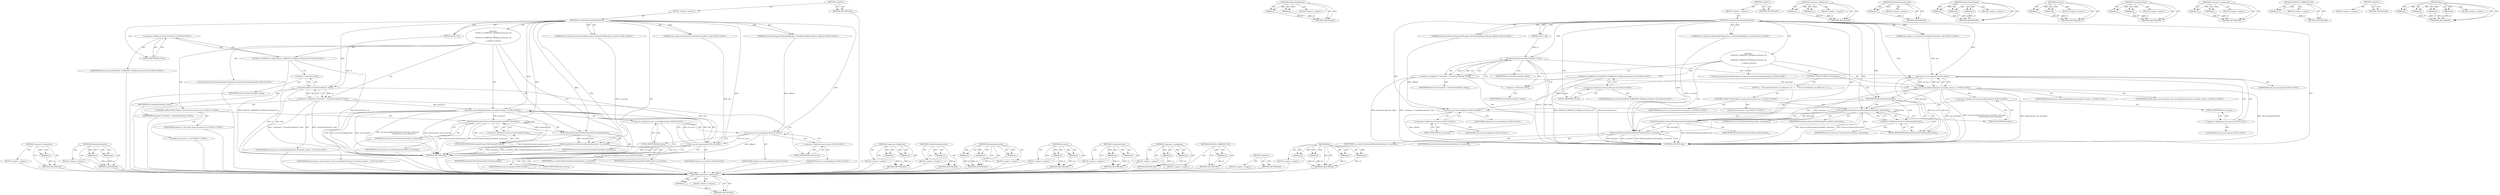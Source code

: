 digraph "Run" {
vulnerable_100 [label=<(METHOD,&lt;operator&gt;.indirection)>];
vulnerable_101 [label=<(PARAM,p1)>];
vulnerable_102 [label=<(BLOCK,&lt;empty&gt;,&lt;empty&gt;)>];
vulnerable_103 [label=<(METHOD_RETURN,ANY)>];
vulnerable_126 [label=<(METHOD,OnDownloadStarted)>];
vulnerable_127 [label=<(PARAM,p1)>];
vulnerable_128 [label=<(PARAM,p2)>];
vulnerable_129 [label=<(BLOCK,&lt;empty&gt;,&lt;empty&gt;)>];
vulnerable_130 [label=<(METHOD_RETURN,ANY)>];
vulnerable_6 [label=<(METHOD,&lt;global&gt;)<SUB>1</SUB>>];
vulnerable_7 [label=<(BLOCK,&lt;empty&gt;,&lt;empty&gt;)<SUB>1</SUB>>];
vulnerable_8 [label=<(METHOD,CreateNewDownloadItemToStart)<SUB>1</SUB>>];
vulnerable_9 [label="<(PARAM,std::unique_ptr&lt;download::DownloadCreateInfo&gt; info)<SUB>2</SUB>>"];
vulnerable_10 [label="<(PARAM,const download::DownloadUrlParameters::OnStartedCallback&amp; on_started)<SUB>3</SUB>>"];
vulnerable_11 [label="<(PARAM,download::InProgressDownloadManager::StartDownloadItemCallback callback)<SUB>4</SUB>>"];
vulnerable_12 [label=<(PARAM,uint32_t id)<SUB>5</SUB>>];
vulnerable_13 [label="<(BLOCK,{
  DCHECK_CURRENTLY_ON(BrowserThread::UI);

  ...,{
  DCHECK_CURRENTLY_ON(BrowserThread::UI);

  ...)<SUB>5</SUB>>"];
vulnerable_14 [label="<(DCHECK_CURRENTLY_ON,DCHECK_CURRENTLY_ON(BrowserThread::UI))<SUB>6</SUB>>"];
vulnerable_15 [label="<(&lt;operator&gt;.fieldAccess,BrowserThread::UI)<SUB>6</SUB>>"];
vulnerable_16 [label="<(IDENTIFIER,BrowserThread,DCHECK_CURRENTLY_ON(BrowserThread::UI))<SUB>6</SUB>>"];
vulnerable_17 [label=<(FIELD_IDENTIFIER,UI,UI)<SUB>6</SUB>>];
vulnerable_18 [label="<(LOCAL,download.DownloadItemImpl* download: download.DownloadItemImpl*)<SUB>8</SUB>>"];
vulnerable_19 [label=<(&lt;operator&gt;.assignment,* download = CreateActiveItem(id, *info))<SUB>8</SUB>>];
vulnerable_20 [label=<(IDENTIFIER,download,* download = CreateActiveItem(id, *info))<SUB>8</SUB>>];
vulnerable_21 [label=<(CreateActiveItem,CreateActiveItem(id, *info))<SUB>8</SUB>>];
vulnerable_22 [label=<(IDENTIFIER,id,CreateActiveItem(id, *info))<SUB>8</SUB>>];
vulnerable_23 [label=<(&lt;operator&gt;.indirection,*info)<SUB>8</SUB>>];
vulnerable_24 [label=<(IDENTIFIER,info,CreateActiveItem(id, *info))<SUB>8</SUB>>];
vulnerable_25 [label="<(Run,std::move(callback).Run(std::move(info), downlo...)<SUB>9</SUB>>"];
vulnerable_26 [label="<(&lt;operator&gt;.fieldAccess,std::move(callback).Run)<SUB>9</SUB>>"];
vulnerable_27 [label="<(std.move,std::move(callback))<SUB>9</SUB>>"];
vulnerable_28 [label="<(&lt;operator&gt;.fieldAccess,std::move)<SUB>9</SUB>>"];
vulnerable_29 [label="<(IDENTIFIER,std,std::move(callback))<SUB>9</SUB>>"];
vulnerable_30 [label=<(FIELD_IDENTIFIER,move,move)<SUB>9</SUB>>];
vulnerable_31 [label="<(IDENTIFIER,callback,std::move(callback))<SUB>9</SUB>>"];
vulnerable_32 [label=<(FIELD_IDENTIFIER,Run,Run)<SUB>9</SUB>>];
vulnerable_33 [label="<(std.move,std::move(info))<SUB>9</SUB>>"];
vulnerable_34 [label="<(&lt;operator&gt;.fieldAccess,std::move)<SUB>9</SUB>>"];
vulnerable_35 [label="<(IDENTIFIER,std,std::move(info))<SUB>9</SUB>>"];
vulnerable_36 [label=<(FIELD_IDENTIFIER,move,move)<SUB>9</SUB>>];
vulnerable_37 [label="<(IDENTIFIER,info,std::move(info))<SUB>9</SUB>>"];
vulnerable_38 [label="<(IDENTIFIER,download,std::move(callback).Run(std::move(info), downlo...)<SUB>9</SUB>>"];
vulnerable_39 [label="<(IDENTIFIER,should_persist_new_download_,std::move(callback).Run(std::move(info), downlo...)<SUB>10</SUB>>"];
vulnerable_40 [label="<(CONTROL_STRUCTURE,FOR,for (auto&amp; observer:observers_))<SUB>11</SUB>>"];
vulnerable_41 [label="<(IDENTIFIER,observers_,for (auto&amp; observer:observers_))<SUB>11</SUB>>"];
vulnerable_42 [label="<(LOCAL,auto observer: auto)<SUB>11</SUB>>"];
vulnerable_43 [label=<(OnDownloadCreated,observer.OnDownloadCreated(this, download))<SUB>12</SUB>>];
vulnerable_44 [label=<(&lt;operator&gt;.fieldAccess,observer.OnDownloadCreated)<SUB>12</SUB>>];
vulnerable_45 [label=<(IDENTIFIER,observer,observer.OnDownloadCreated(this, download))<SUB>12</SUB>>];
vulnerable_46 [label=<(FIELD_IDENTIFIER,OnDownloadCreated,OnDownloadCreated)<SUB>12</SUB>>];
vulnerable_47 [label=<(LITERAL,this,observer.OnDownloadCreated(this, download))<SUB>12</SUB>>];
vulnerable_48 [label=<(IDENTIFIER,download,observer.OnDownloadCreated(this, download))<SUB>12</SUB>>];
vulnerable_49 [label=<(OnNewDownloadCreated,OnNewDownloadCreated(download))<SUB>13</SUB>>];
vulnerable_50 [label=<(IDENTIFIER,download,OnNewDownloadCreated(download))<SUB>13</SUB>>];
vulnerable_51 [label=<(OnDownloadStarted,OnDownloadStarted(download, on_started))<SUB>15</SUB>>];
vulnerable_52 [label=<(IDENTIFIER,download,OnDownloadStarted(download, on_started))<SUB>15</SUB>>];
vulnerable_53 [label=<(IDENTIFIER,on_started,OnDownloadStarted(download, on_started))<SUB>15</SUB>>];
vulnerable_54 [label=<(METHOD_RETURN,void)<SUB>1</SUB>>];
vulnerable_56 [label=<(METHOD_RETURN,ANY)<SUB>1</SUB>>];
vulnerable_85 [label=<(METHOD,&lt;operator&gt;.fieldAccess)>];
vulnerable_86 [label=<(PARAM,p1)>];
vulnerable_87 [label=<(PARAM,p2)>];
vulnerable_88 [label=<(BLOCK,&lt;empty&gt;,&lt;empty&gt;)>];
vulnerable_89 [label=<(METHOD_RETURN,ANY)>];
vulnerable_122 [label=<(METHOD,OnNewDownloadCreated)>];
vulnerable_123 [label=<(PARAM,p1)>];
vulnerable_124 [label=<(BLOCK,&lt;empty&gt;,&lt;empty&gt;)>];
vulnerable_125 [label=<(METHOD_RETURN,ANY)>];
vulnerable_116 [label=<(METHOD,OnDownloadCreated)>];
vulnerable_117 [label=<(PARAM,p1)>];
vulnerable_118 [label=<(PARAM,p2)>];
vulnerable_119 [label=<(PARAM,p3)>];
vulnerable_120 [label=<(BLOCK,&lt;empty&gt;,&lt;empty&gt;)>];
vulnerable_121 [label=<(METHOD_RETURN,ANY)>];
vulnerable_111 [label=<(METHOD,std.move)>];
vulnerable_112 [label=<(PARAM,p1)>];
vulnerable_113 [label=<(PARAM,p2)>];
vulnerable_114 [label=<(BLOCK,&lt;empty&gt;,&lt;empty&gt;)>];
vulnerable_115 [label=<(METHOD_RETURN,ANY)>];
vulnerable_95 [label=<(METHOD,CreateActiveItem)>];
vulnerable_96 [label=<(PARAM,p1)>];
vulnerable_97 [label=<(PARAM,p2)>];
vulnerable_98 [label=<(BLOCK,&lt;empty&gt;,&lt;empty&gt;)>];
vulnerable_99 [label=<(METHOD_RETURN,ANY)>];
vulnerable_90 [label=<(METHOD,&lt;operator&gt;.assignment)>];
vulnerable_91 [label=<(PARAM,p1)>];
vulnerable_92 [label=<(PARAM,p2)>];
vulnerable_93 [label=<(BLOCK,&lt;empty&gt;,&lt;empty&gt;)>];
vulnerable_94 [label=<(METHOD_RETURN,ANY)>];
vulnerable_81 [label=<(METHOD,DCHECK_CURRENTLY_ON)>];
vulnerable_82 [label=<(PARAM,p1)>];
vulnerable_83 [label=<(BLOCK,&lt;empty&gt;,&lt;empty&gt;)>];
vulnerable_84 [label=<(METHOD_RETURN,ANY)>];
vulnerable_75 [label=<(METHOD,&lt;global&gt;)<SUB>1</SUB>>];
vulnerable_76 [label=<(BLOCK,&lt;empty&gt;,&lt;empty&gt;)>];
vulnerable_77 [label=<(METHOD_RETURN,ANY)>];
vulnerable_104 [label=<(METHOD,Run)>];
vulnerable_105 [label=<(PARAM,p1)>];
vulnerable_106 [label=<(PARAM,p2)>];
vulnerable_107 [label=<(PARAM,p3)>];
vulnerable_108 [label=<(PARAM,p4)>];
vulnerable_109 [label=<(BLOCK,&lt;empty&gt;,&lt;empty&gt;)>];
vulnerable_110 [label=<(METHOD_RETURN,ANY)>];
fixed_103 [label=<(METHOD,&lt;operator&gt;.indirection)>];
fixed_104 [label=<(PARAM,p1)>];
fixed_105 [label=<(BLOCK,&lt;empty&gt;,&lt;empty&gt;)>];
fixed_106 [label=<(METHOD_RETURN,ANY)>];
fixed_129 [label=<(METHOD,OnDownloadStarted)>];
fixed_130 [label=<(PARAM,p1)>];
fixed_131 [label=<(PARAM,p2)>];
fixed_132 [label=<(BLOCK,&lt;empty&gt;,&lt;empty&gt;)>];
fixed_133 [label=<(METHOD_RETURN,ANY)>];
fixed_6 [label=<(METHOD,&lt;global&gt;)<SUB>1</SUB>>];
fixed_7 [label=<(BLOCK,&lt;empty&gt;,&lt;empty&gt;)<SUB>1</SUB>>];
fixed_8 [label=<(METHOD,CreateNewDownloadItemToStart)<SUB>1</SUB>>];
fixed_9 [label="<(PARAM,std::unique_ptr&lt;download::DownloadCreateInfo&gt; info)<SUB>2</SUB>>"];
fixed_10 [label="<(PARAM,const download::DownloadUrlParameters::OnStartedCallback&amp; on_started)<SUB>3</SUB>>"];
fixed_11 [label="<(PARAM,download::InProgressDownloadManager::StartDownloadItemCallback callback)<SUB>4</SUB>>"];
fixed_12 [label=<(PARAM,uint32_t id)<SUB>5</SUB>>];
fixed_13 [label="<(BLOCK,{
  DCHECK_CURRENTLY_ON(BrowserThread::UI);

  ...,{
  DCHECK_CURRENTLY_ON(BrowserThread::UI);

  ...)<SUB>5</SUB>>"];
fixed_14 [label="<(DCHECK_CURRENTLY_ON,DCHECK_CURRENTLY_ON(BrowserThread::UI))<SUB>6</SUB>>"];
fixed_15 [label="<(&lt;operator&gt;.fieldAccess,BrowserThread::UI)<SUB>6</SUB>>"];
fixed_16 [label="<(IDENTIFIER,BrowserThread,DCHECK_CURRENTLY_ON(BrowserThread::UI))<SUB>6</SUB>>"];
fixed_17 [label=<(FIELD_IDENTIFIER,UI,UI)<SUB>6</SUB>>];
fixed_18 [label="<(LOCAL,download.DownloadItemImpl* download: download.DownloadItemImpl*)<SUB>8</SUB>>"];
fixed_19 [label=<(&lt;operator&gt;.assignment,* download = CreateActiveItem(id, *info))<SUB>8</SUB>>];
fixed_20 [label=<(IDENTIFIER,download,* download = CreateActiveItem(id, *info))<SUB>8</SUB>>];
fixed_21 [label=<(CreateActiveItem,CreateActiveItem(id, *info))<SUB>8</SUB>>];
fixed_22 [label=<(IDENTIFIER,id,CreateActiveItem(id, *info))<SUB>8</SUB>>];
fixed_23 [label=<(&lt;operator&gt;.indirection,*info)<SUB>8</SUB>>];
fixed_24 [label=<(IDENTIFIER,info,CreateActiveItem(id, *info))<SUB>8</SUB>>];
fixed_25 [label="<(Run,std::move(callback).Run(std::move(info), downlo...)<SUB>9</SUB>>"];
fixed_26 [label="<(&lt;operator&gt;.fieldAccess,std::move(callback).Run)<SUB>9</SUB>>"];
fixed_27 [label="<(std.move,std::move(callback))<SUB>9</SUB>>"];
fixed_28 [label="<(&lt;operator&gt;.fieldAccess,std::move)<SUB>9</SUB>>"];
fixed_29 [label="<(IDENTIFIER,std,std::move(callback))<SUB>9</SUB>>"];
fixed_30 [label=<(FIELD_IDENTIFIER,move,move)<SUB>9</SUB>>];
fixed_31 [label="<(IDENTIFIER,callback,std::move(callback))<SUB>9</SUB>>"];
fixed_32 [label=<(FIELD_IDENTIFIER,Run,Run)<SUB>9</SUB>>];
fixed_33 [label="<(std.move,std::move(info))<SUB>9</SUB>>"];
fixed_34 [label="<(&lt;operator&gt;.fieldAccess,std::move)<SUB>9</SUB>>"];
fixed_35 [label="<(IDENTIFIER,std,std::move(info))<SUB>9</SUB>>"];
fixed_36 [label=<(FIELD_IDENTIFIER,move,move)<SUB>9</SUB>>];
fixed_37 [label="<(IDENTIFIER,info,std::move(info))<SUB>9</SUB>>"];
fixed_38 [label="<(IDENTIFIER,download,std::move(callback).Run(std::move(info), downlo...)<SUB>9</SUB>>"];
fixed_39 [label="<(IDENTIFIER,should_persist_new_download_,std::move(callback).Run(std::move(info), downlo...)<SUB>10</SUB>>"];
fixed_40 [label=<(CONTROL_STRUCTURE,IF,if (download))<SUB>11</SUB>>];
fixed_41 [label=<(IDENTIFIER,download,if (download))<SUB>11</SUB>>];
fixed_42 [label=<(BLOCK,{
    // For new downloads, we notify here, rat...,{
    // For new downloads, we notify here, rat...)<SUB>11</SUB>>];
fixed_43 [label="<(CONTROL_STRUCTURE,FOR,for (auto&amp; observer:observers_))<SUB>15</SUB>>"];
fixed_44 [label="<(IDENTIFIER,observers_,for (auto&amp; observer:observers_))<SUB>15</SUB>>"];
fixed_45 [label="<(LOCAL,auto observer: auto)<SUB>15</SUB>>"];
fixed_46 [label=<(OnDownloadCreated,observer.OnDownloadCreated(this, download))<SUB>16</SUB>>];
fixed_47 [label=<(&lt;operator&gt;.fieldAccess,observer.OnDownloadCreated)<SUB>16</SUB>>];
fixed_48 [label=<(IDENTIFIER,observer,observer.OnDownloadCreated(this, download))<SUB>16</SUB>>];
fixed_49 [label=<(FIELD_IDENTIFIER,OnDownloadCreated,OnDownloadCreated)<SUB>16</SUB>>];
fixed_50 [label=<(LITERAL,this,observer.OnDownloadCreated(this, download))<SUB>16</SUB>>];
fixed_51 [label=<(IDENTIFIER,download,observer.OnDownloadCreated(this, download))<SUB>16</SUB>>];
fixed_52 [label=<(OnNewDownloadCreated,OnNewDownloadCreated(download))<SUB>17</SUB>>];
fixed_53 [label=<(IDENTIFIER,download,OnNewDownloadCreated(download))<SUB>17</SUB>>];
fixed_54 [label=<(OnDownloadStarted,OnDownloadStarted(download, on_started))<SUB>20</SUB>>];
fixed_55 [label=<(IDENTIFIER,download,OnDownloadStarted(download, on_started))<SUB>20</SUB>>];
fixed_56 [label=<(IDENTIFIER,on_started,OnDownloadStarted(download, on_started))<SUB>20</SUB>>];
fixed_57 [label=<(METHOD_RETURN,void)<SUB>1</SUB>>];
fixed_59 [label=<(METHOD_RETURN,ANY)<SUB>1</SUB>>];
fixed_88 [label=<(METHOD,&lt;operator&gt;.fieldAccess)>];
fixed_89 [label=<(PARAM,p1)>];
fixed_90 [label=<(PARAM,p2)>];
fixed_91 [label=<(BLOCK,&lt;empty&gt;,&lt;empty&gt;)>];
fixed_92 [label=<(METHOD_RETURN,ANY)>];
fixed_125 [label=<(METHOD,OnNewDownloadCreated)>];
fixed_126 [label=<(PARAM,p1)>];
fixed_127 [label=<(BLOCK,&lt;empty&gt;,&lt;empty&gt;)>];
fixed_128 [label=<(METHOD_RETURN,ANY)>];
fixed_119 [label=<(METHOD,OnDownloadCreated)>];
fixed_120 [label=<(PARAM,p1)>];
fixed_121 [label=<(PARAM,p2)>];
fixed_122 [label=<(PARAM,p3)>];
fixed_123 [label=<(BLOCK,&lt;empty&gt;,&lt;empty&gt;)>];
fixed_124 [label=<(METHOD_RETURN,ANY)>];
fixed_114 [label=<(METHOD,std.move)>];
fixed_115 [label=<(PARAM,p1)>];
fixed_116 [label=<(PARAM,p2)>];
fixed_117 [label=<(BLOCK,&lt;empty&gt;,&lt;empty&gt;)>];
fixed_118 [label=<(METHOD_RETURN,ANY)>];
fixed_98 [label=<(METHOD,CreateActiveItem)>];
fixed_99 [label=<(PARAM,p1)>];
fixed_100 [label=<(PARAM,p2)>];
fixed_101 [label=<(BLOCK,&lt;empty&gt;,&lt;empty&gt;)>];
fixed_102 [label=<(METHOD_RETURN,ANY)>];
fixed_93 [label=<(METHOD,&lt;operator&gt;.assignment)>];
fixed_94 [label=<(PARAM,p1)>];
fixed_95 [label=<(PARAM,p2)>];
fixed_96 [label=<(BLOCK,&lt;empty&gt;,&lt;empty&gt;)>];
fixed_97 [label=<(METHOD_RETURN,ANY)>];
fixed_84 [label=<(METHOD,DCHECK_CURRENTLY_ON)>];
fixed_85 [label=<(PARAM,p1)>];
fixed_86 [label=<(BLOCK,&lt;empty&gt;,&lt;empty&gt;)>];
fixed_87 [label=<(METHOD_RETURN,ANY)>];
fixed_78 [label=<(METHOD,&lt;global&gt;)<SUB>1</SUB>>];
fixed_79 [label=<(BLOCK,&lt;empty&gt;,&lt;empty&gt;)>];
fixed_80 [label=<(METHOD_RETURN,ANY)>];
fixed_107 [label=<(METHOD,Run)>];
fixed_108 [label=<(PARAM,p1)>];
fixed_109 [label=<(PARAM,p2)>];
fixed_110 [label=<(PARAM,p3)>];
fixed_111 [label=<(PARAM,p4)>];
fixed_112 [label=<(BLOCK,&lt;empty&gt;,&lt;empty&gt;)>];
fixed_113 [label=<(METHOD_RETURN,ANY)>];
vulnerable_100 -> vulnerable_101  [key=0, label="AST: "];
vulnerable_100 -> vulnerable_101  [key=1, label="DDG: "];
vulnerable_100 -> vulnerable_102  [key=0, label="AST: "];
vulnerable_100 -> vulnerable_103  [key=0, label="AST: "];
vulnerable_100 -> vulnerable_103  [key=1, label="CFG: "];
vulnerable_101 -> vulnerable_103  [key=0, label="DDG: p1"];
vulnerable_102 -> fixed_103  [key=0];
vulnerable_103 -> fixed_103  [key=0];
vulnerable_126 -> vulnerable_127  [key=0, label="AST: "];
vulnerable_126 -> vulnerable_127  [key=1, label="DDG: "];
vulnerable_126 -> vulnerable_129  [key=0, label="AST: "];
vulnerable_126 -> vulnerable_128  [key=0, label="AST: "];
vulnerable_126 -> vulnerable_128  [key=1, label="DDG: "];
vulnerable_126 -> vulnerable_130  [key=0, label="AST: "];
vulnerable_126 -> vulnerable_130  [key=1, label="CFG: "];
vulnerable_127 -> vulnerable_130  [key=0, label="DDG: p1"];
vulnerable_128 -> vulnerable_130  [key=0, label="DDG: p2"];
vulnerable_129 -> fixed_103  [key=0];
vulnerable_130 -> fixed_103  [key=0];
vulnerable_6 -> vulnerable_7  [key=0, label="AST: "];
vulnerable_6 -> vulnerable_56  [key=0, label="AST: "];
vulnerable_6 -> vulnerable_56  [key=1, label="CFG: "];
vulnerable_7 -> vulnerable_8  [key=0, label="AST: "];
vulnerable_8 -> vulnerable_9  [key=0, label="AST: "];
vulnerable_8 -> vulnerable_9  [key=1, label="DDG: "];
vulnerable_8 -> vulnerable_10  [key=0, label="AST: "];
vulnerable_8 -> vulnerable_10  [key=1, label="DDG: "];
vulnerable_8 -> vulnerable_11  [key=0, label="AST: "];
vulnerable_8 -> vulnerable_11  [key=1, label="DDG: "];
vulnerable_8 -> vulnerable_12  [key=0, label="AST: "];
vulnerable_8 -> vulnerable_12  [key=1, label="DDG: "];
vulnerable_8 -> vulnerable_13  [key=0, label="AST: "];
vulnerable_8 -> vulnerable_54  [key=0, label="AST: "];
vulnerable_8 -> vulnerable_17  [key=0, label="CFG: "];
vulnerable_8 -> vulnerable_25  [key=0, label="DDG: "];
vulnerable_8 -> vulnerable_49  [key=0, label="DDG: "];
vulnerable_8 -> vulnerable_51  [key=0, label="DDG: "];
vulnerable_8 -> vulnerable_21  [key=0, label="DDG: "];
vulnerable_8 -> vulnerable_33  [key=0, label="DDG: "];
vulnerable_8 -> vulnerable_43  [key=0, label="DDG: "];
vulnerable_8 -> vulnerable_27  [key=0, label="DDG: "];
vulnerable_9 -> vulnerable_33  [key=0, label="DDG: info"];
vulnerable_10 -> vulnerable_51  [key=0, label="DDG: on_started"];
vulnerable_11 -> vulnerable_27  [key=0, label="DDG: callback"];
vulnerable_12 -> vulnerable_21  [key=0, label="DDG: id"];
vulnerable_13 -> vulnerable_14  [key=0, label="AST: "];
vulnerable_13 -> vulnerable_18  [key=0, label="AST: "];
vulnerable_13 -> vulnerable_19  [key=0, label="AST: "];
vulnerable_13 -> vulnerable_25  [key=0, label="AST: "];
vulnerable_13 -> vulnerable_40  [key=0, label="AST: "];
vulnerable_13 -> vulnerable_49  [key=0, label="AST: "];
vulnerable_13 -> vulnerable_51  [key=0, label="AST: "];
vulnerable_14 -> vulnerable_15  [key=0, label="AST: "];
vulnerable_14 -> vulnerable_23  [key=0, label="CFG: "];
vulnerable_14 -> vulnerable_54  [key=0, label="DDG: BrowserThread::UI"];
vulnerable_14 -> vulnerable_54  [key=1, label="DDG: DCHECK_CURRENTLY_ON(BrowserThread::UI)"];
vulnerable_15 -> vulnerable_16  [key=0, label="AST: "];
vulnerable_15 -> vulnerable_17  [key=0, label="AST: "];
vulnerable_15 -> vulnerable_14  [key=0, label="CFG: "];
vulnerable_16 -> fixed_103  [key=0];
vulnerable_17 -> vulnerable_15  [key=0, label="CFG: "];
vulnerable_18 -> fixed_103  [key=0];
vulnerable_19 -> vulnerable_20  [key=0, label="AST: "];
vulnerable_19 -> vulnerable_21  [key=0, label="AST: "];
vulnerable_19 -> vulnerable_30  [key=0, label="CFG: "];
vulnerable_19 -> vulnerable_54  [key=0, label="DDG: CreateActiveItem(id, *info)"];
vulnerable_19 -> vulnerable_54  [key=1, label="DDG: * download = CreateActiveItem(id, *info)"];
vulnerable_19 -> vulnerable_25  [key=0, label="DDG: download"];
vulnerable_20 -> fixed_103  [key=0];
vulnerable_21 -> vulnerable_22  [key=0, label="AST: "];
vulnerable_21 -> vulnerable_23  [key=0, label="AST: "];
vulnerable_21 -> vulnerable_19  [key=0, label="CFG: "];
vulnerable_21 -> vulnerable_19  [key=1, label="DDG: id"];
vulnerable_21 -> vulnerable_19  [key=2, label="DDG: *info"];
vulnerable_21 -> vulnerable_54  [key=0, label="DDG: id"];
vulnerable_21 -> vulnerable_54  [key=1, label="DDG: *info"];
vulnerable_21 -> vulnerable_33  [key=0, label="DDG: *info"];
vulnerable_22 -> fixed_103  [key=0];
vulnerable_23 -> vulnerable_24  [key=0, label="AST: "];
vulnerable_23 -> vulnerable_21  [key=0, label="CFG: "];
vulnerable_24 -> fixed_103  [key=0];
vulnerable_25 -> vulnerable_26  [key=0, label="AST: "];
vulnerable_25 -> vulnerable_33  [key=0, label="AST: "];
vulnerable_25 -> vulnerable_38  [key=0, label="AST: "];
vulnerable_25 -> vulnerable_39  [key=0, label="AST: "];
vulnerable_25 -> vulnerable_46  [key=0, label="CFG: "];
vulnerable_25 -> vulnerable_54  [key=0, label="DDG: std::move(callback).Run"];
vulnerable_25 -> vulnerable_54  [key=1, label="DDG: std::move(info)"];
vulnerable_25 -> vulnerable_54  [key=2, label="DDG: std::move(callback).Run(std::move(info), download,
                           should_persist_new_download_)"];
vulnerable_25 -> vulnerable_54  [key=3, label="DDG: should_persist_new_download_"];
vulnerable_25 -> vulnerable_43  [key=0, label="DDG: download"];
vulnerable_26 -> vulnerable_27  [key=0, label="AST: "];
vulnerable_26 -> vulnerable_32  [key=0, label="AST: "];
vulnerable_26 -> vulnerable_36  [key=0, label="CFG: "];
vulnerable_27 -> vulnerable_28  [key=0, label="AST: "];
vulnerable_27 -> vulnerable_31  [key=0, label="AST: "];
vulnerable_27 -> vulnerable_32  [key=0, label="CFG: "];
vulnerable_27 -> vulnerable_54  [key=0, label="DDG: callback"];
vulnerable_27 -> vulnerable_33  [key=0, label="DDG: std::move"];
vulnerable_28 -> vulnerable_29  [key=0, label="AST: "];
vulnerable_28 -> vulnerable_30  [key=0, label="AST: "];
vulnerable_28 -> vulnerable_27  [key=0, label="CFG: "];
vulnerable_29 -> fixed_103  [key=0];
vulnerable_30 -> vulnerable_28  [key=0, label="CFG: "];
vulnerable_31 -> fixed_103  [key=0];
vulnerable_32 -> vulnerable_26  [key=0, label="CFG: "];
vulnerable_33 -> vulnerable_34  [key=0, label="AST: "];
vulnerable_33 -> vulnerable_37  [key=0, label="AST: "];
vulnerable_33 -> vulnerable_25  [key=0, label="CFG: "];
vulnerable_33 -> vulnerable_25  [key=1, label="DDG: std::move"];
vulnerable_33 -> vulnerable_25  [key=2, label="DDG: info"];
vulnerable_33 -> vulnerable_54  [key=0, label="DDG: std::move"];
vulnerable_33 -> vulnerable_54  [key=1, label="DDG: info"];
vulnerable_34 -> vulnerable_35  [key=0, label="AST: "];
vulnerable_34 -> vulnerable_36  [key=0, label="AST: "];
vulnerable_34 -> vulnerable_33  [key=0, label="CFG: "];
vulnerable_35 -> fixed_103  [key=0];
vulnerable_36 -> vulnerable_34  [key=0, label="CFG: "];
vulnerable_37 -> fixed_103  [key=0];
vulnerable_38 -> fixed_103  [key=0];
vulnerable_39 -> fixed_103  [key=0];
vulnerable_40 -> vulnerable_41  [key=0, label="AST: "];
vulnerable_40 -> vulnerable_42  [key=0, label="AST: "];
vulnerable_40 -> vulnerable_43  [key=0, label="AST: "];
vulnerable_41 -> fixed_103  [key=0];
vulnerable_42 -> fixed_103  [key=0];
vulnerable_43 -> vulnerable_44  [key=0, label="AST: "];
vulnerable_43 -> vulnerable_44  [key=1, label="CDG: "];
vulnerable_43 -> vulnerable_47  [key=0, label="AST: "];
vulnerable_43 -> vulnerable_48  [key=0, label="AST: "];
vulnerable_43 -> vulnerable_46  [key=0, label="CFG: "];
vulnerable_43 -> vulnerable_46  [key=1, label="CDG: "];
vulnerable_43 -> vulnerable_49  [key=0, label="CFG: "];
vulnerable_43 -> vulnerable_49  [key=1, label="DDG: download"];
vulnerable_43 -> vulnerable_54  [key=0, label="DDG: observer.OnDownloadCreated"];
vulnerable_43 -> vulnerable_54  [key=1, label="DDG: observer.OnDownloadCreated(this, download)"];
vulnerable_43 -> vulnerable_43  [key=0, label="CDG: "];
vulnerable_44 -> vulnerable_45  [key=0, label="AST: "];
vulnerable_44 -> vulnerable_46  [key=0, label="AST: "];
vulnerable_44 -> vulnerable_43  [key=0, label="CFG: "];
vulnerable_45 -> fixed_103  [key=0];
vulnerable_46 -> vulnerable_44  [key=0, label="CFG: "];
vulnerable_47 -> fixed_103  [key=0];
vulnerable_48 -> fixed_103  [key=0];
vulnerable_49 -> vulnerable_50  [key=0, label="AST: "];
vulnerable_49 -> vulnerable_51  [key=0, label="CFG: "];
vulnerable_49 -> vulnerable_51  [key=1, label="DDG: download"];
vulnerable_49 -> vulnerable_54  [key=0, label="DDG: OnNewDownloadCreated(download)"];
vulnerable_50 -> fixed_103  [key=0];
vulnerable_51 -> vulnerable_52  [key=0, label="AST: "];
vulnerable_51 -> vulnerable_53  [key=0, label="AST: "];
vulnerable_51 -> vulnerable_54  [key=0, label="CFG: "];
vulnerable_51 -> vulnerable_54  [key=1, label="DDG: download"];
vulnerable_51 -> vulnerable_54  [key=2, label="DDG: on_started"];
vulnerable_51 -> vulnerable_54  [key=3, label="DDG: OnDownloadStarted(download, on_started)"];
vulnerable_52 -> fixed_103  [key=0];
vulnerable_53 -> fixed_103  [key=0];
vulnerable_54 -> fixed_103  [key=0];
vulnerable_56 -> fixed_103  [key=0];
vulnerable_85 -> vulnerable_86  [key=0, label="AST: "];
vulnerable_85 -> vulnerable_86  [key=1, label="DDG: "];
vulnerable_85 -> vulnerable_88  [key=0, label="AST: "];
vulnerable_85 -> vulnerable_87  [key=0, label="AST: "];
vulnerable_85 -> vulnerable_87  [key=1, label="DDG: "];
vulnerable_85 -> vulnerable_89  [key=0, label="AST: "];
vulnerable_85 -> vulnerable_89  [key=1, label="CFG: "];
vulnerable_86 -> vulnerable_89  [key=0, label="DDG: p1"];
vulnerable_87 -> vulnerable_89  [key=0, label="DDG: p2"];
vulnerable_88 -> fixed_103  [key=0];
vulnerable_89 -> fixed_103  [key=0];
vulnerable_122 -> vulnerable_123  [key=0, label="AST: "];
vulnerable_122 -> vulnerable_123  [key=1, label="DDG: "];
vulnerable_122 -> vulnerable_124  [key=0, label="AST: "];
vulnerable_122 -> vulnerable_125  [key=0, label="AST: "];
vulnerable_122 -> vulnerable_125  [key=1, label="CFG: "];
vulnerable_123 -> vulnerable_125  [key=0, label="DDG: p1"];
vulnerable_124 -> fixed_103  [key=0];
vulnerable_125 -> fixed_103  [key=0];
vulnerable_116 -> vulnerable_117  [key=0, label="AST: "];
vulnerable_116 -> vulnerable_117  [key=1, label="DDG: "];
vulnerable_116 -> vulnerable_120  [key=0, label="AST: "];
vulnerable_116 -> vulnerable_118  [key=0, label="AST: "];
vulnerable_116 -> vulnerable_118  [key=1, label="DDG: "];
vulnerable_116 -> vulnerable_121  [key=0, label="AST: "];
vulnerable_116 -> vulnerable_121  [key=1, label="CFG: "];
vulnerable_116 -> vulnerable_119  [key=0, label="AST: "];
vulnerable_116 -> vulnerable_119  [key=1, label="DDG: "];
vulnerable_117 -> vulnerable_121  [key=0, label="DDG: p1"];
vulnerable_118 -> vulnerable_121  [key=0, label="DDG: p2"];
vulnerable_119 -> vulnerable_121  [key=0, label="DDG: p3"];
vulnerable_120 -> fixed_103  [key=0];
vulnerable_121 -> fixed_103  [key=0];
vulnerable_111 -> vulnerable_112  [key=0, label="AST: "];
vulnerable_111 -> vulnerable_112  [key=1, label="DDG: "];
vulnerable_111 -> vulnerable_114  [key=0, label="AST: "];
vulnerable_111 -> vulnerable_113  [key=0, label="AST: "];
vulnerable_111 -> vulnerable_113  [key=1, label="DDG: "];
vulnerable_111 -> vulnerable_115  [key=0, label="AST: "];
vulnerable_111 -> vulnerable_115  [key=1, label="CFG: "];
vulnerable_112 -> vulnerable_115  [key=0, label="DDG: p1"];
vulnerable_113 -> vulnerable_115  [key=0, label="DDG: p2"];
vulnerable_114 -> fixed_103  [key=0];
vulnerable_115 -> fixed_103  [key=0];
vulnerable_95 -> vulnerable_96  [key=0, label="AST: "];
vulnerable_95 -> vulnerable_96  [key=1, label="DDG: "];
vulnerable_95 -> vulnerable_98  [key=0, label="AST: "];
vulnerable_95 -> vulnerable_97  [key=0, label="AST: "];
vulnerable_95 -> vulnerable_97  [key=1, label="DDG: "];
vulnerable_95 -> vulnerable_99  [key=0, label="AST: "];
vulnerable_95 -> vulnerable_99  [key=1, label="CFG: "];
vulnerable_96 -> vulnerable_99  [key=0, label="DDG: p1"];
vulnerable_97 -> vulnerable_99  [key=0, label="DDG: p2"];
vulnerable_98 -> fixed_103  [key=0];
vulnerable_99 -> fixed_103  [key=0];
vulnerable_90 -> vulnerable_91  [key=0, label="AST: "];
vulnerable_90 -> vulnerable_91  [key=1, label="DDG: "];
vulnerable_90 -> vulnerable_93  [key=0, label="AST: "];
vulnerable_90 -> vulnerable_92  [key=0, label="AST: "];
vulnerable_90 -> vulnerable_92  [key=1, label="DDG: "];
vulnerable_90 -> vulnerable_94  [key=0, label="AST: "];
vulnerable_90 -> vulnerable_94  [key=1, label="CFG: "];
vulnerable_91 -> vulnerable_94  [key=0, label="DDG: p1"];
vulnerable_92 -> vulnerable_94  [key=0, label="DDG: p2"];
vulnerable_93 -> fixed_103  [key=0];
vulnerable_94 -> fixed_103  [key=0];
vulnerable_81 -> vulnerable_82  [key=0, label="AST: "];
vulnerable_81 -> vulnerable_82  [key=1, label="DDG: "];
vulnerable_81 -> vulnerable_83  [key=0, label="AST: "];
vulnerable_81 -> vulnerable_84  [key=0, label="AST: "];
vulnerable_81 -> vulnerable_84  [key=1, label="CFG: "];
vulnerable_82 -> vulnerable_84  [key=0, label="DDG: p1"];
vulnerable_83 -> fixed_103  [key=0];
vulnerable_84 -> fixed_103  [key=0];
vulnerable_75 -> vulnerable_76  [key=0, label="AST: "];
vulnerable_75 -> vulnerable_77  [key=0, label="AST: "];
vulnerable_75 -> vulnerable_77  [key=1, label="CFG: "];
vulnerable_76 -> fixed_103  [key=0];
vulnerable_77 -> fixed_103  [key=0];
vulnerable_104 -> vulnerable_105  [key=0, label="AST: "];
vulnerable_104 -> vulnerable_105  [key=1, label="DDG: "];
vulnerable_104 -> vulnerable_109  [key=0, label="AST: "];
vulnerable_104 -> vulnerable_106  [key=0, label="AST: "];
vulnerable_104 -> vulnerable_106  [key=1, label="DDG: "];
vulnerable_104 -> vulnerable_110  [key=0, label="AST: "];
vulnerable_104 -> vulnerable_110  [key=1, label="CFG: "];
vulnerable_104 -> vulnerable_107  [key=0, label="AST: "];
vulnerable_104 -> vulnerable_107  [key=1, label="DDG: "];
vulnerable_104 -> vulnerable_108  [key=0, label="AST: "];
vulnerable_104 -> vulnerable_108  [key=1, label="DDG: "];
vulnerable_105 -> vulnerable_110  [key=0, label="DDG: p1"];
vulnerable_106 -> vulnerable_110  [key=0, label="DDG: p2"];
vulnerable_107 -> vulnerable_110  [key=0, label="DDG: p3"];
vulnerable_108 -> vulnerable_110  [key=0, label="DDG: p4"];
vulnerable_109 -> fixed_103  [key=0];
vulnerable_110 -> fixed_103  [key=0];
fixed_103 -> fixed_104  [key=0, label="AST: "];
fixed_103 -> fixed_104  [key=1, label="DDG: "];
fixed_103 -> fixed_105  [key=0, label="AST: "];
fixed_103 -> fixed_106  [key=0, label="AST: "];
fixed_103 -> fixed_106  [key=1, label="CFG: "];
fixed_104 -> fixed_106  [key=0, label="DDG: p1"];
fixed_129 -> fixed_130  [key=0, label="AST: "];
fixed_129 -> fixed_130  [key=1, label="DDG: "];
fixed_129 -> fixed_132  [key=0, label="AST: "];
fixed_129 -> fixed_131  [key=0, label="AST: "];
fixed_129 -> fixed_131  [key=1, label="DDG: "];
fixed_129 -> fixed_133  [key=0, label="AST: "];
fixed_129 -> fixed_133  [key=1, label="CFG: "];
fixed_130 -> fixed_133  [key=0, label="DDG: p1"];
fixed_131 -> fixed_133  [key=0, label="DDG: p2"];
fixed_6 -> fixed_7  [key=0, label="AST: "];
fixed_6 -> fixed_59  [key=0, label="AST: "];
fixed_6 -> fixed_59  [key=1, label="CFG: "];
fixed_7 -> fixed_8  [key=0, label="AST: "];
fixed_8 -> fixed_9  [key=0, label="AST: "];
fixed_8 -> fixed_9  [key=1, label="DDG: "];
fixed_8 -> fixed_10  [key=0, label="AST: "];
fixed_8 -> fixed_10  [key=1, label="DDG: "];
fixed_8 -> fixed_11  [key=0, label="AST: "];
fixed_8 -> fixed_11  [key=1, label="DDG: "];
fixed_8 -> fixed_12  [key=0, label="AST: "];
fixed_8 -> fixed_12  [key=1, label="DDG: "];
fixed_8 -> fixed_13  [key=0, label="AST: "];
fixed_8 -> fixed_57  [key=0, label="AST: "];
fixed_8 -> fixed_17  [key=0, label="CFG: "];
fixed_8 -> fixed_25  [key=0, label="DDG: "];
fixed_8 -> fixed_41  [key=0, label="DDG: "];
fixed_8 -> fixed_54  [key=0, label="DDG: "];
fixed_8 -> fixed_21  [key=0, label="DDG: "];
fixed_8 -> fixed_33  [key=0, label="DDG: "];
fixed_8 -> fixed_27  [key=0, label="DDG: "];
fixed_8 -> fixed_52  [key=0, label="DDG: "];
fixed_8 -> fixed_46  [key=0, label="DDG: "];
fixed_9 -> fixed_33  [key=0, label="DDG: info"];
fixed_10 -> fixed_54  [key=0, label="DDG: on_started"];
fixed_11 -> fixed_27  [key=0, label="DDG: callback"];
fixed_12 -> fixed_21  [key=0, label="DDG: id"];
fixed_13 -> fixed_14  [key=0, label="AST: "];
fixed_13 -> fixed_18  [key=0, label="AST: "];
fixed_13 -> fixed_19  [key=0, label="AST: "];
fixed_13 -> fixed_25  [key=0, label="AST: "];
fixed_13 -> fixed_40  [key=0, label="AST: "];
fixed_13 -> fixed_54  [key=0, label="AST: "];
fixed_14 -> fixed_15  [key=0, label="AST: "];
fixed_14 -> fixed_23  [key=0, label="CFG: "];
fixed_14 -> fixed_57  [key=0, label="DDG: BrowserThread::UI"];
fixed_14 -> fixed_57  [key=1, label="DDG: DCHECK_CURRENTLY_ON(BrowserThread::UI)"];
fixed_15 -> fixed_16  [key=0, label="AST: "];
fixed_15 -> fixed_17  [key=0, label="AST: "];
fixed_15 -> fixed_14  [key=0, label="CFG: "];
fixed_17 -> fixed_15  [key=0, label="CFG: "];
fixed_19 -> fixed_20  [key=0, label="AST: "];
fixed_19 -> fixed_21  [key=0, label="AST: "];
fixed_19 -> fixed_30  [key=0, label="CFG: "];
fixed_19 -> fixed_57  [key=0, label="DDG: CreateActiveItem(id, *info)"];
fixed_19 -> fixed_57  [key=1, label="DDG: * download = CreateActiveItem(id, *info)"];
fixed_19 -> fixed_25  [key=0, label="DDG: download"];
fixed_21 -> fixed_22  [key=0, label="AST: "];
fixed_21 -> fixed_23  [key=0, label="AST: "];
fixed_21 -> fixed_19  [key=0, label="CFG: "];
fixed_21 -> fixed_19  [key=1, label="DDG: id"];
fixed_21 -> fixed_19  [key=2, label="DDG: *info"];
fixed_21 -> fixed_57  [key=0, label="DDG: id"];
fixed_21 -> fixed_57  [key=1, label="DDG: *info"];
fixed_21 -> fixed_33  [key=0, label="DDG: *info"];
fixed_23 -> fixed_24  [key=0, label="AST: "];
fixed_23 -> fixed_21  [key=0, label="CFG: "];
fixed_25 -> fixed_26  [key=0, label="AST: "];
fixed_25 -> fixed_33  [key=0, label="AST: "];
fixed_25 -> fixed_38  [key=0, label="AST: "];
fixed_25 -> fixed_39  [key=0, label="AST: "];
fixed_25 -> fixed_41  [key=0, label="CFG: "];
fixed_25 -> fixed_57  [key=0, label="DDG: std::move(callback).Run"];
fixed_25 -> fixed_57  [key=1, label="DDG: std::move(info)"];
fixed_25 -> fixed_57  [key=2, label="DDG: std::move(callback).Run(std::move(info), download,
                           should_persist_new_download_)"];
fixed_25 -> fixed_57  [key=3, label="DDG: should_persist_new_download_"];
fixed_25 -> fixed_54  [key=0, label="DDG: download"];
fixed_25 -> fixed_46  [key=0, label="DDG: download"];
fixed_26 -> fixed_27  [key=0, label="AST: "];
fixed_26 -> fixed_32  [key=0, label="AST: "];
fixed_26 -> fixed_36  [key=0, label="CFG: "];
fixed_27 -> fixed_28  [key=0, label="AST: "];
fixed_27 -> fixed_31  [key=0, label="AST: "];
fixed_27 -> fixed_32  [key=0, label="CFG: "];
fixed_27 -> fixed_57  [key=0, label="DDG: callback"];
fixed_27 -> fixed_33  [key=0, label="DDG: std::move"];
fixed_28 -> fixed_29  [key=0, label="AST: "];
fixed_28 -> fixed_30  [key=0, label="AST: "];
fixed_28 -> fixed_27  [key=0, label="CFG: "];
fixed_30 -> fixed_28  [key=0, label="CFG: "];
fixed_32 -> fixed_26  [key=0, label="CFG: "];
fixed_33 -> fixed_34  [key=0, label="AST: "];
fixed_33 -> fixed_37  [key=0, label="AST: "];
fixed_33 -> fixed_25  [key=0, label="CFG: "];
fixed_33 -> fixed_25  [key=1, label="DDG: std::move"];
fixed_33 -> fixed_25  [key=2, label="DDG: info"];
fixed_33 -> fixed_57  [key=0, label="DDG: std::move"];
fixed_33 -> fixed_57  [key=1, label="DDG: info"];
fixed_34 -> fixed_35  [key=0, label="AST: "];
fixed_34 -> fixed_36  [key=0, label="AST: "];
fixed_34 -> fixed_33  [key=0, label="CFG: "];
fixed_36 -> fixed_34  [key=0, label="CFG: "];
fixed_40 -> fixed_41  [key=0, label="AST: "];
fixed_40 -> fixed_42  [key=0, label="AST: "];
fixed_41 -> fixed_49  [key=0, label="CFG: "];
fixed_41 -> fixed_49  [key=1, label="CDG: "];
fixed_41 -> fixed_54  [key=0, label="CFG: "];
fixed_41 -> fixed_47  [key=0, label="CDG: "];
fixed_41 -> fixed_52  [key=0, label="CDG: "];
fixed_41 -> fixed_46  [key=0, label="CDG: "];
fixed_42 -> fixed_43  [key=0, label="AST: "];
fixed_42 -> fixed_52  [key=0, label="AST: "];
fixed_43 -> fixed_44  [key=0, label="AST: "];
fixed_43 -> fixed_45  [key=0, label="AST: "];
fixed_43 -> fixed_46  [key=0, label="AST: "];
fixed_46 -> fixed_47  [key=0, label="AST: "];
fixed_46 -> fixed_47  [key=1, label="CDG: "];
fixed_46 -> fixed_50  [key=0, label="AST: "];
fixed_46 -> fixed_51  [key=0, label="AST: "];
fixed_46 -> fixed_49  [key=0, label="CFG: "];
fixed_46 -> fixed_49  [key=1, label="CDG: "];
fixed_46 -> fixed_52  [key=0, label="CFG: "];
fixed_46 -> fixed_52  [key=1, label="DDG: download"];
fixed_46 -> fixed_57  [key=0, label="DDG: observer.OnDownloadCreated"];
fixed_46 -> fixed_57  [key=1, label="DDG: observer.OnDownloadCreated(this, download)"];
fixed_46 -> fixed_46  [key=0, label="CDG: "];
fixed_47 -> fixed_48  [key=0, label="AST: "];
fixed_47 -> fixed_49  [key=0, label="AST: "];
fixed_47 -> fixed_46  [key=0, label="CFG: "];
fixed_49 -> fixed_47  [key=0, label="CFG: "];
fixed_52 -> fixed_53  [key=0, label="AST: "];
fixed_52 -> fixed_54  [key=0, label="CFG: "];
fixed_52 -> fixed_54  [key=1, label="DDG: download"];
fixed_52 -> fixed_57  [key=0, label="DDG: OnNewDownloadCreated(download)"];
fixed_54 -> fixed_55  [key=0, label="AST: "];
fixed_54 -> fixed_56  [key=0, label="AST: "];
fixed_54 -> fixed_57  [key=0, label="CFG: "];
fixed_54 -> fixed_57  [key=1, label="DDG: download"];
fixed_54 -> fixed_57  [key=2, label="DDG: on_started"];
fixed_54 -> fixed_57  [key=3, label="DDG: OnDownloadStarted(download, on_started)"];
fixed_88 -> fixed_89  [key=0, label="AST: "];
fixed_88 -> fixed_89  [key=1, label="DDG: "];
fixed_88 -> fixed_91  [key=0, label="AST: "];
fixed_88 -> fixed_90  [key=0, label="AST: "];
fixed_88 -> fixed_90  [key=1, label="DDG: "];
fixed_88 -> fixed_92  [key=0, label="AST: "];
fixed_88 -> fixed_92  [key=1, label="CFG: "];
fixed_89 -> fixed_92  [key=0, label="DDG: p1"];
fixed_90 -> fixed_92  [key=0, label="DDG: p2"];
fixed_125 -> fixed_126  [key=0, label="AST: "];
fixed_125 -> fixed_126  [key=1, label="DDG: "];
fixed_125 -> fixed_127  [key=0, label="AST: "];
fixed_125 -> fixed_128  [key=0, label="AST: "];
fixed_125 -> fixed_128  [key=1, label="CFG: "];
fixed_126 -> fixed_128  [key=0, label="DDG: p1"];
fixed_119 -> fixed_120  [key=0, label="AST: "];
fixed_119 -> fixed_120  [key=1, label="DDG: "];
fixed_119 -> fixed_123  [key=0, label="AST: "];
fixed_119 -> fixed_121  [key=0, label="AST: "];
fixed_119 -> fixed_121  [key=1, label="DDG: "];
fixed_119 -> fixed_124  [key=0, label="AST: "];
fixed_119 -> fixed_124  [key=1, label="CFG: "];
fixed_119 -> fixed_122  [key=0, label="AST: "];
fixed_119 -> fixed_122  [key=1, label="DDG: "];
fixed_120 -> fixed_124  [key=0, label="DDG: p1"];
fixed_121 -> fixed_124  [key=0, label="DDG: p2"];
fixed_122 -> fixed_124  [key=0, label="DDG: p3"];
fixed_114 -> fixed_115  [key=0, label="AST: "];
fixed_114 -> fixed_115  [key=1, label="DDG: "];
fixed_114 -> fixed_117  [key=0, label="AST: "];
fixed_114 -> fixed_116  [key=0, label="AST: "];
fixed_114 -> fixed_116  [key=1, label="DDG: "];
fixed_114 -> fixed_118  [key=0, label="AST: "];
fixed_114 -> fixed_118  [key=1, label="CFG: "];
fixed_115 -> fixed_118  [key=0, label="DDG: p1"];
fixed_116 -> fixed_118  [key=0, label="DDG: p2"];
fixed_98 -> fixed_99  [key=0, label="AST: "];
fixed_98 -> fixed_99  [key=1, label="DDG: "];
fixed_98 -> fixed_101  [key=0, label="AST: "];
fixed_98 -> fixed_100  [key=0, label="AST: "];
fixed_98 -> fixed_100  [key=1, label="DDG: "];
fixed_98 -> fixed_102  [key=0, label="AST: "];
fixed_98 -> fixed_102  [key=1, label="CFG: "];
fixed_99 -> fixed_102  [key=0, label="DDG: p1"];
fixed_100 -> fixed_102  [key=0, label="DDG: p2"];
fixed_93 -> fixed_94  [key=0, label="AST: "];
fixed_93 -> fixed_94  [key=1, label="DDG: "];
fixed_93 -> fixed_96  [key=0, label="AST: "];
fixed_93 -> fixed_95  [key=0, label="AST: "];
fixed_93 -> fixed_95  [key=1, label="DDG: "];
fixed_93 -> fixed_97  [key=0, label="AST: "];
fixed_93 -> fixed_97  [key=1, label="CFG: "];
fixed_94 -> fixed_97  [key=0, label="DDG: p1"];
fixed_95 -> fixed_97  [key=0, label="DDG: p2"];
fixed_84 -> fixed_85  [key=0, label="AST: "];
fixed_84 -> fixed_85  [key=1, label="DDG: "];
fixed_84 -> fixed_86  [key=0, label="AST: "];
fixed_84 -> fixed_87  [key=0, label="AST: "];
fixed_84 -> fixed_87  [key=1, label="CFG: "];
fixed_85 -> fixed_87  [key=0, label="DDG: p1"];
fixed_78 -> fixed_79  [key=0, label="AST: "];
fixed_78 -> fixed_80  [key=0, label="AST: "];
fixed_78 -> fixed_80  [key=1, label="CFG: "];
fixed_107 -> fixed_108  [key=0, label="AST: "];
fixed_107 -> fixed_108  [key=1, label="DDG: "];
fixed_107 -> fixed_112  [key=0, label="AST: "];
fixed_107 -> fixed_109  [key=0, label="AST: "];
fixed_107 -> fixed_109  [key=1, label="DDG: "];
fixed_107 -> fixed_113  [key=0, label="AST: "];
fixed_107 -> fixed_113  [key=1, label="CFG: "];
fixed_107 -> fixed_110  [key=0, label="AST: "];
fixed_107 -> fixed_110  [key=1, label="DDG: "];
fixed_107 -> fixed_111  [key=0, label="AST: "];
fixed_107 -> fixed_111  [key=1, label="DDG: "];
fixed_108 -> fixed_113  [key=0, label="DDG: p1"];
fixed_109 -> fixed_113  [key=0, label="DDG: p2"];
fixed_110 -> fixed_113  [key=0, label="DDG: p3"];
fixed_111 -> fixed_113  [key=0, label="DDG: p4"];
}

